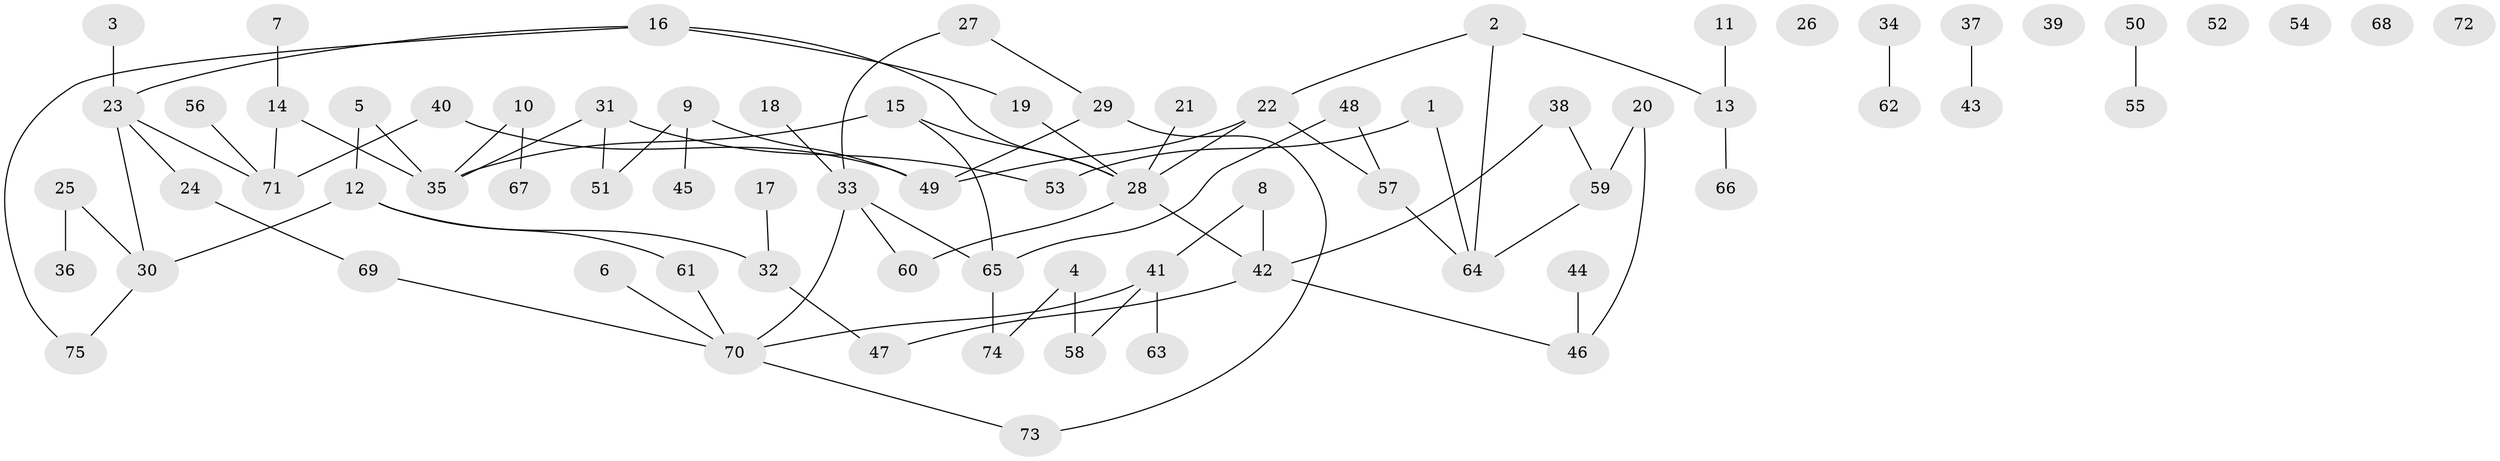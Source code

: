 // coarse degree distribution, {2: 0.1388888888888889, 6: 0.05555555555555555, 1: 0.2222222222222222, 5: 0.1111111111111111, 3: 0.1388888888888889, 9: 0.027777777777777776, 0: 0.25, 4: 0.05555555555555555}
// Generated by graph-tools (version 1.1) at 2025/16/03/04/25 18:16:42]
// undirected, 75 vertices, 84 edges
graph export_dot {
graph [start="1"]
  node [color=gray90,style=filled];
  1;
  2;
  3;
  4;
  5;
  6;
  7;
  8;
  9;
  10;
  11;
  12;
  13;
  14;
  15;
  16;
  17;
  18;
  19;
  20;
  21;
  22;
  23;
  24;
  25;
  26;
  27;
  28;
  29;
  30;
  31;
  32;
  33;
  34;
  35;
  36;
  37;
  38;
  39;
  40;
  41;
  42;
  43;
  44;
  45;
  46;
  47;
  48;
  49;
  50;
  51;
  52;
  53;
  54;
  55;
  56;
  57;
  58;
  59;
  60;
  61;
  62;
  63;
  64;
  65;
  66;
  67;
  68;
  69;
  70;
  71;
  72;
  73;
  74;
  75;
  1 -- 53;
  1 -- 64;
  2 -- 13;
  2 -- 22;
  2 -- 64;
  3 -- 23;
  4 -- 58;
  4 -- 74;
  5 -- 12;
  5 -- 35;
  6 -- 70;
  7 -- 14;
  8 -- 41;
  8 -- 42;
  9 -- 45;
  9 -- 49;
  9 -- 51;
  10 -- 35;
  10 -- 67;
  11 -- 13;
  12 -- 30;
  12 -- 32;
  12 -- 61;
  13 -- 66;
  14 -- 35;
  14 -- 71;
  15 -- 28;
  15 -- 35;
  15 -- 65;
  16 -- 19;
  16 -- 23;
  16 -- 28;
  16 -- 75;
  17 -- 32;
  18 -- 33;
  19 -- 28;
  20 -- 46;
  20 -- 59;
  21 -- 28;
  22 -- 28;
  22 -- 49;
  22 -- 57;
  23 -- 24;
  23 -- 30;
  23 -- 71;
  24 -- 69;
  25 -- 30;
  25 -- 36;
  27 -- 29;
  27 -- 33;
  28 -- 42;
  28 -- 60;
  29 -- 49;
  29 -- 73;
  30 -- 75;
  31 -- 35;
  31 -- 51;
  31 -- 53;
  32 -- 47;
  33 -- 60;
  33 -- 65;
  33 -- 70;
  34 -- 62;
  37 -- 43;
  38 -- 42;
  38 -- 59;
  40 -- 49;
  40 -- 71;
  41 -- 58;
  41 -- 63;
  41 -- 70;
  42 -- 46;
  42 -- 47;
  44 -- 46;
  48 -- 57;
  48 -- 65;
  50 -- 55;
  56 -- 71;
  57 -- 64;
  59 -- 64;
  61 -- 70;
  65 -- 74;
  69 -- 70;
  70 -- 73;
}
